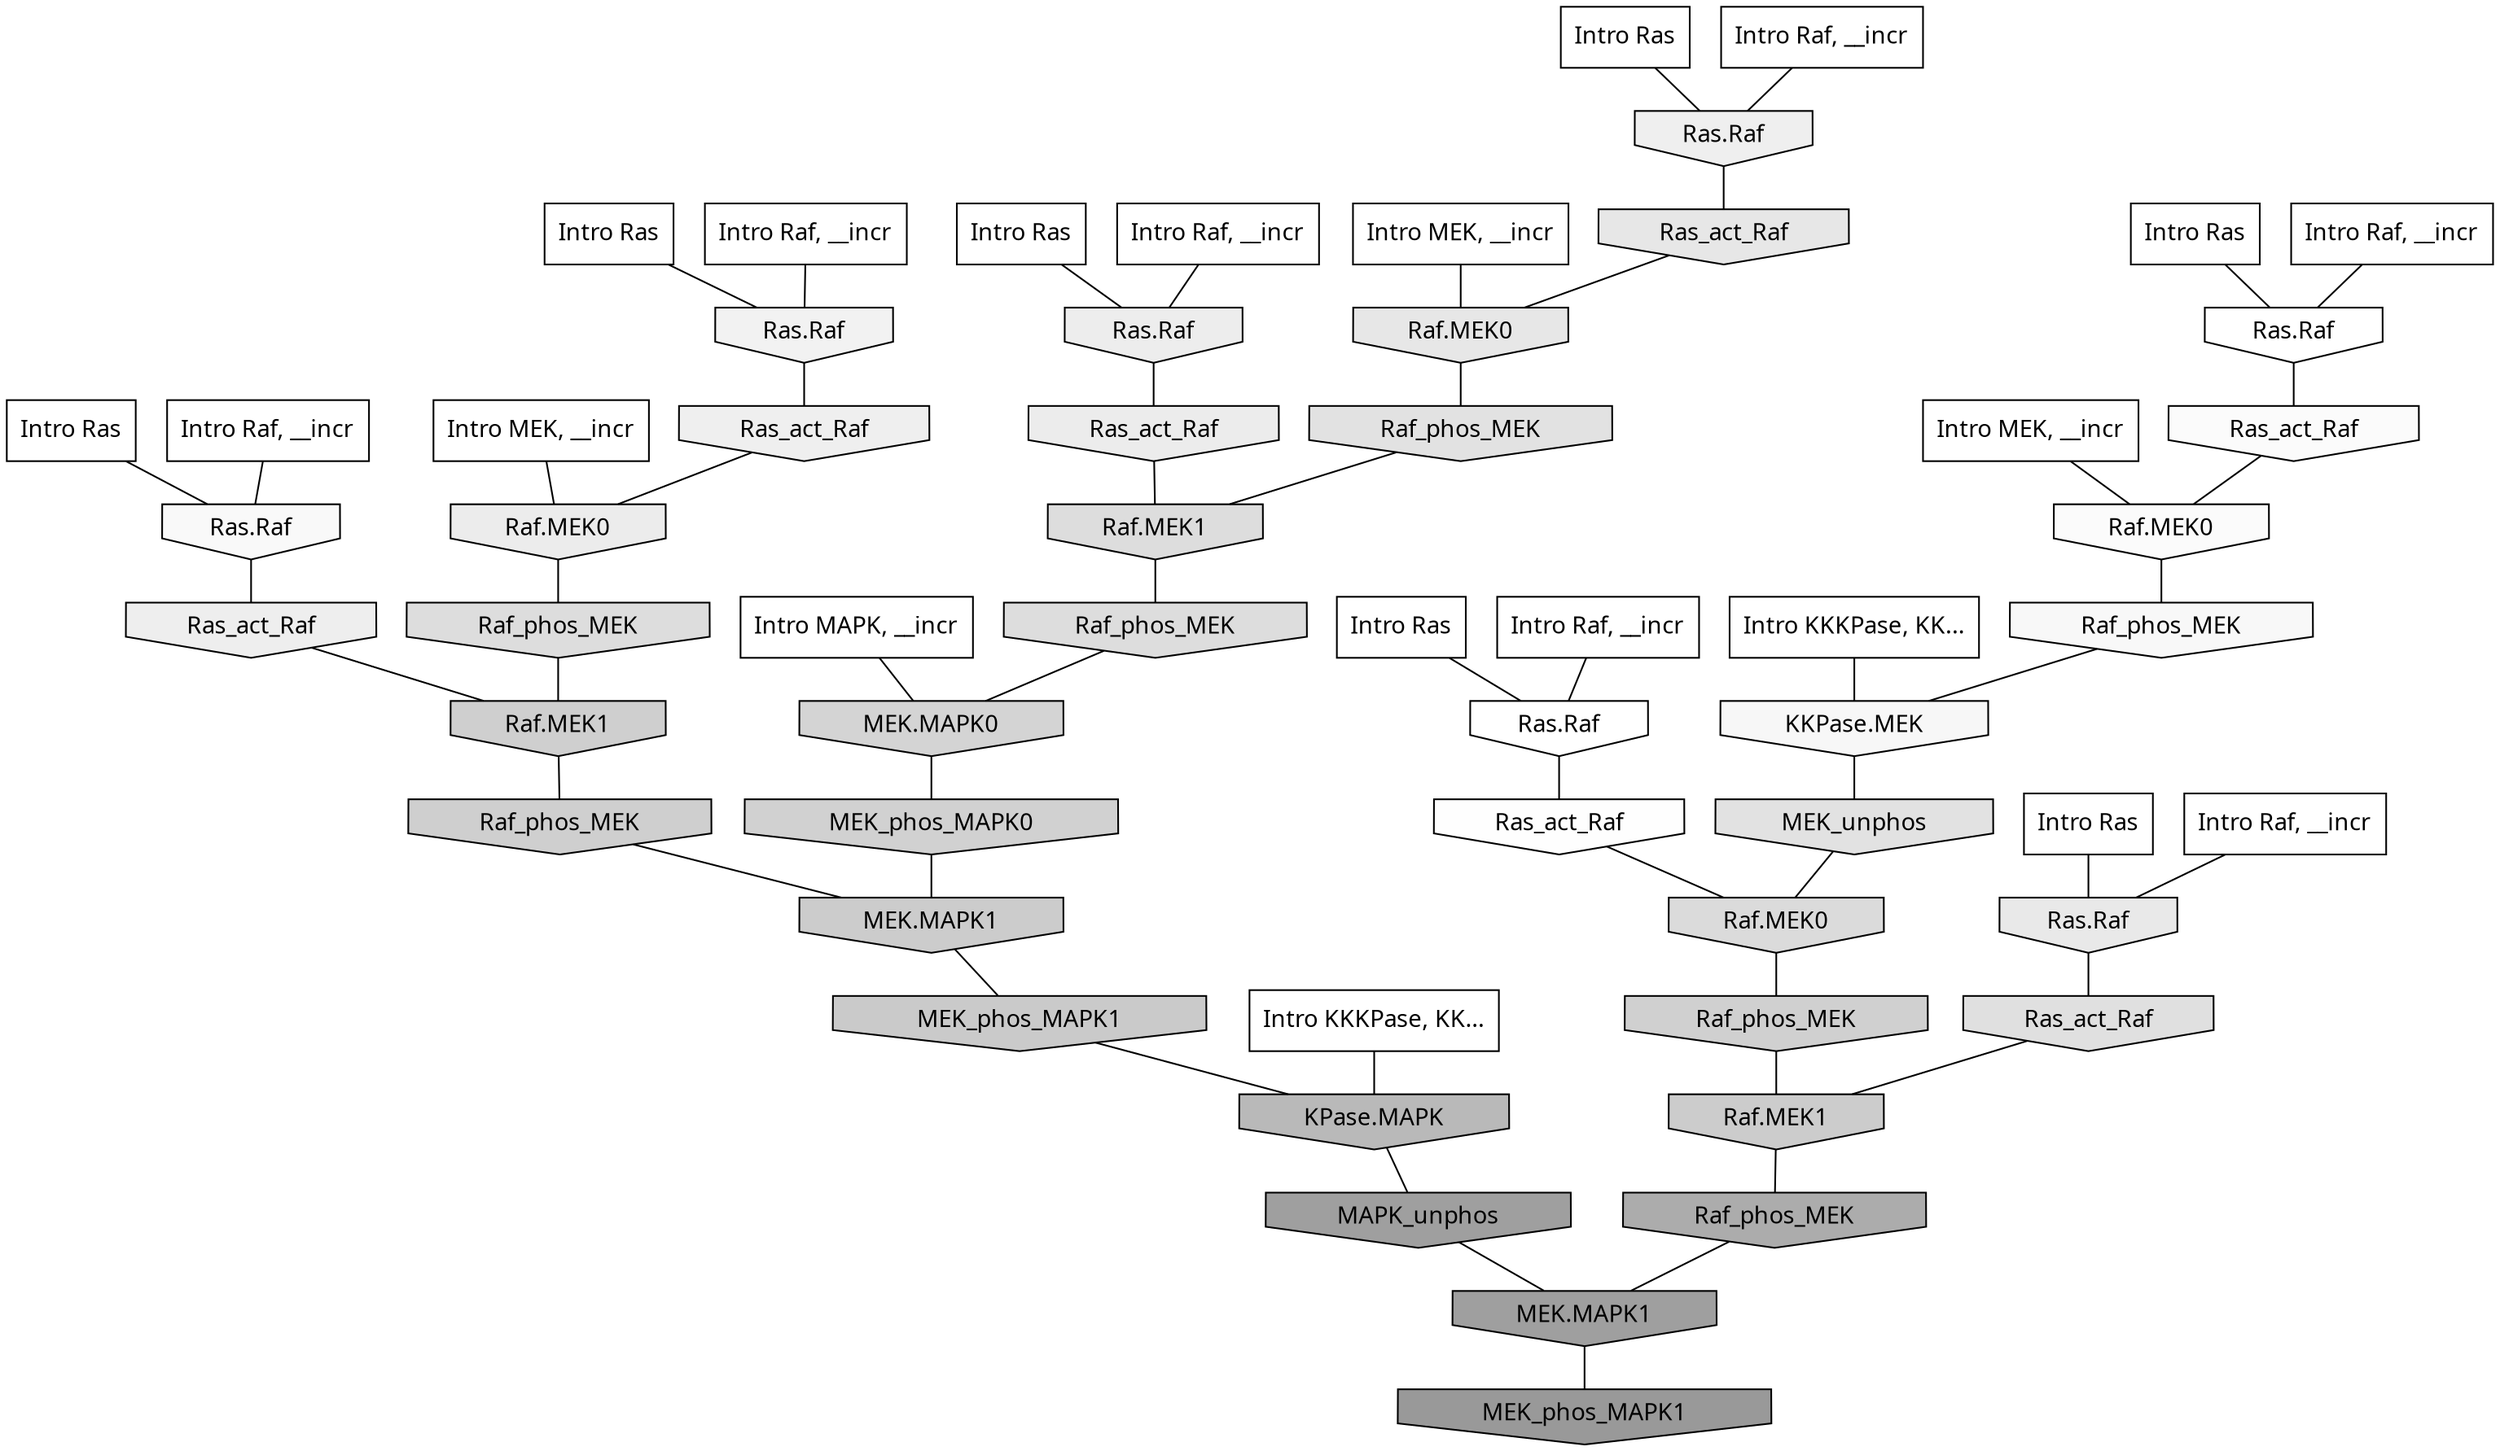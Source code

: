digraph G{
  rankdir="TB";
  ranksep=0.30;
  node [fontname="CMU Serif"];
  edge [fontname="CMU Serif"];
  
  1 [label="Intro Ras", shape=rectangle, style=filled, fillcolor="0.000 0.000 1.000"]
  
  3 [label="Intro Ras", shape=rectangle, style=filled, fillcolor="0.000 0.000 1.000"]
  
  9 [label="Intro Ras", shape=rectangle, style=filled, fillcolor="0.000 0.000 1.000"]
  
  44 [label="Intro Ras", shape=rectangle, style=filled, fillcolor="0.000 0.000 1.000"]
  
  51 [label="Intro Ras", shape=rectangle, style=filled, fillcolor="0.000 0.000 1.000"]
  
  62 [label="Intro Ras", shape=rectangle, style=filled, fillcolor="0.000 0.000 1.000"]
  
  73 [label="Intro Ras", shape=rectangle, style=filled, fillcolor="0.000 0.000 1.000"]
  
  128 [label="Intro Raf, __incr", shape=rectangle, style=filled, fillcolor="0.000 0.000 1.000"]
  
  267 [label="Intro Raf, __incr", shape=rectangle, style=filled, fillcolor="0.000 0.000 1.000"]
  
  495 [label="Intro Raf, __incr", shape=rectangle, style=filled, fillcolor="0.000 0.000 1.000"]
  
  579 [label="Intro Raf, __incr", shape=rectangle, style=filled, fillcolor="0.000 0.000 1.000"]
  
  600 [label="Intro Raf, __incr", shape=rectangle, style=filled, fillcolor="0.000 0.000 1.000"]
  
  713 [label="Intro Raf, __incr", shape=rectangle, style=filled, fillcolor="0.000 0.000 1.000"]
  
  748 [label="Intro Raf, __incr", shape=rectangle, style=filled, fillcolor="0.000 0.000 1.000"]
  
  1548 [label="Intro MEK, __incr", shape=rectangle, style=filled, fillcolor="0.000 0.000 1.000"]
  
  1572 [label="Intro MEK, __incr", shape=rectangle, style=filled, fillcolor="0.000 0.000 1.000"]
  
  1978 [label="Intro MEK, __incr", shape=rectangle, style=filled, fillcolor="0.000 0.000 1.000"]
  
  3075 [label="Intro MAPK, __incr", shape=rectangle, style=filled, fillcolor="0.000 0.000 1.000"]
  
  3174 [label="Intro KKKPase, KK...", shape=rectangle, style=filled, fillcolor="0.000 0.000 1.000"]
  
  3185 [label="Intro KKKPase, KK...", shape=rectangle, style=filled, fillcolor="0.000 0.000 1.000"]
  
  3240 [label="Ras.Raf", shape=invhouse, style=filled, fillcolor="0.000 0.000 1.000"]
  
  3245 [label="Ras.Raf", shape=invhouse, style=filled, fillcolor="0.000 0.000 1.000"]
  
  3367 [label="Ras_act_Raf", shape=invhouse, style=filled, fillcolor="0.000 0.000 0.995"]
  
  3524 [label="Ras_act_Raf", shape=invhouse, style=filled, fillcolor="0.000 0.000 0.981"]
  
  3527 [label="Raf.MEK0", shape=invhouse, style=filled, fillcolor="0.000 0.000 0.981"]
  
  3656 [label="Ras.Raf", shape=invhouse, style=filled, fillcolor="0.000 0.000 0.973"]
  
  3735 [label="Raf_phos_MEK", shape=invhouse, style=filled, fillcolor="0.000 0.000 0.969"]
  
  3789 [label="KKPase.MEK", shape=invhouse, style=filled, fillcolor="0.000 0.000 0.967"]
  
  4359 [label="Ras.Raf", shape=invhouse, style=filled, fillcolor="0.000 0.000 0.946"]
  
  4646 [label="Ras_act_Raf", shape=invhouse, style=filled, fillcolor="0.000 0.000 0.936"]
  
  4655 [label="Ras.Raf", shape=invhouse, style=filled, fillcolor="0.000 0.000 0.936"]
  
  4745 [label="Ras_act_Raf", shape=invhouse, style=filled, fillcolor="0.000 0.000 0.933"]
  
  4907 [label="Ras.Raf", shape=invhouse, style=filled, fillcolor="0.000 0.000 0.928"]
  
  4980 [label="Raf.MEK0", shape=invhouse, style=filled, fillcolor="0.000 0.000 0.925"]
  
  5018 [label="Ras_act_Raf", shape=invhouse, style=filled, fillcolor="0.000 0.000 0.924"]
  
  5458 [label="Ras.Raf", shape=invhouse, style=filled, fillcolor="0.000 0.000 0.911"]
  
  5640 [label="Ras_act_Raf", shape=invhouse, style=filled, fillcolor="0.000 0.000 0.904"]
  
  5644 [label="Raf.MEK0", shape=invhouse, style=filled, fillcolor="0.000 0.000 0.904"]
  
  6355 [label="MEK_unphos", shape=invhouse, style=filled, fillcolor="0.000 0.000 0.885"]
  
  6438 [label="Raf_phos_MEK", shape=invhouse, style=filled, fillcolor="0.000 0.000 0.883"]
  
  6691 [label="Ras_act_Raf", shape=invhouse, style=filled, fillcolor="0.000 0.000 0.878"]
  
  7296 [label="Raf.MEK1", shape=invhouse, style=filled, fillcolor="0.000 0.000 0.867"]
  
  7422 [label="Raf_phos_MEK", shape=invhouse, style=filled, fillcolor="0.000 0.000 0.864"]
  
  7480 [label="Raf_phos_MEK", shape=invhouse, style=filled, fillcolor="0.000 0.000 0.864"]
  
  7917 [label="Raf.MEK0", shape=invhouse, style=filled, fillcolor="0.000 0.000 0.856"]
  
  9819 [label="MEK.MAPK0", shape=invhouse, style=filled, fillcolor="0.000 0.000 0.829"]
  
  10550 [label="MEK_phos_MAPK0", shape=invhouse, style=filled, fillcolor="0.000 0.000 0.820"]
  
  10994 [label="Raf_phos_MEK", shape=invhouse, style=filled, fillcolor="0.000 0.000 0.815"]
  
  11306 [label="Raf.MEK1", shape=invhouse, style=filled, fillcolor="0.000 0.000 0.812"]
  
  11415 [label="Raf_phos_MEK", shape=invhouse, style=filled, fillcolor="0.000 0.000 0.811"]
  
  12768 [label="MEK.MAPK1", shape=invhouse, style=filled, fillcolor="0.000 0.000 0.799"]
  
  12964 [label="Raf.MEK1", shape=invhouse, style=filled, fillcolor="0.000 0.000 0.797"]
  
  13463 [label="MEK_phos_MAPK1", shape=invhouse, style=filled, fillcolor="0.000 0.000 0.792"]
  
  18700 [label="KPase.MAPK", shape=invhouse, style=filled, fillcolor="0.000 0.000 0.723"]
  
  20438 [label="Raf_phos_MEK", shape=invhouse, style=filled, fillcolor="0.000 0.000 0.674"]
  
  21824 [label="MAPK_unphos", shape=invhouse, style=filled, fillcolor="0.000 0.000 0.625"]
  
  21825 [label="MEK.MAPK1", shape=invhouse, style=filled, fillcolor="0.000 0.000 0.625"]
  
  22543 [label="MEK_phos_MAPK1", shape=invhouse, style=filled, fillcolor="0.000 0.000 0.600"]
  
  
  21825 -> 22543 [dir=none, color="0.000 0.000 0.000"] 
  21824 -> 21825 [dir=none, color="0.000 0.000 0.000"] 
  20438 -> 21825 [dir=none, color="0.000 0.000 0.000"] 
  18700 -> 21824 [dir=none, color="0.000 0.000 0.000"] 
  13463 -> 18700 [dir=none, color="0.000 0.000 0.000"] 
  12964 -> 20438 [dir=none, color="0.000 0.000 0.000"] 
  12768 -> 13463 [dir=none, color="0.000 0.000 0.000"] 
  11415 -> 12768 [dir=none, color="0.000 0.000 0.000"] 
  11306 -> 11415 [dir=none, color="0.000 0.000 0.000"] 
  10994 -> 12964 [dir=none, color="0.000 0.000 0.000"] 
  10550 -> 12768 [dir=none, color="0.000 0.000 0.000"] 
  9819 -> 10550 [dir=none, color="0.000 0.000 0.000"] 
  7917 -> 10994 [dir=none, color="0.000 0.000 0.000"] 
  7480 -> 9819 [dir=none, color="0.000 0.000 0.000"] 
  7422 -> 11306 [dir=none, color="0.000 0.000 0.000"] 
  7296 -> 7480 [dir=none, color="0.000 0.000 0.000"] 
  6691 -> 12964 [dir=none, color="0.000 0.000 0.000"] 
  6438 -> 7296 [dir=none, color="0.000 0.000 0.000"] 
  6355 -> 7917 [dir=none, color="0.000 0.000 0.000"] 
  5644 -> 6438 [dir=none, color="0.000 0.000 0.000"] 
  5640 -> 5644 [dir=none, color="0.000 0.000 0.000"] 
  5458 -> 6691 [dir=none, color="0.000 0.000 0.000"] 
  5018 -> 7296 [dir=none, color="0.000 0.000 0.000"] 
  4980 -> 7422 [dir=none, color="0.000 0.000 0.000"] 
  4907 -> 5018 [dir=none, color="0.000 0.000 0.000"] 
  4745 -> 11306 [dir=none, color="0.000 0.000 0.000"] 
  4655 -> 5640 [dir=none, color="0.000 0.000 0.000"] 
  4646 -> 4980 [dir=none, color="0.000 0.000 0.000"] 
  4359 -> 4646 [dir=none, color="0.000 0.000 0.000"] 
  3789 -> 6355 [dir=none, color="0.000 0.000 0.000"] 
  3735 -> 3789 [dir=none, color="0.000 0.000 0.000"] 
  3656 -> 4745 [dir=none, color="0.000 0.000 0.000"] 
  3527 -> 3735 [dir=none, color="0.000 0.000 0.000"] 
  3524 -> 3527 [dir=none, color="0.000 0.000 0.000"] 
  3367 -> 7917 [dir=none, color="0.000 0.000 0.000"] 
  3245 -> 3524 [dir=none, color="0.000 0.000 0.000"] 
  3240 -> 3367 [dir=none, color="0.000 0.000 0.000"] 
  3185 -> 18700 [dir=none, color="0.000 0.000 0.000"] 
  3174 -> 3789 [dir=none, color="0.000 0.000 0.000"] 
  3075 -> 9819 [dir=none, color="0.000 0.000 0.000"] 
  1978 -> 4980 [dir=none, color="0.000 0.000 0.000"] 
  1572 -> 5644 [dir=none, color="0.000 0.000 0.000"] 
  1548 -> 3527 [dir=none, color="0.000 0.000 0.000"] 
  748 -> 4655 [dir=none, color="0.000 0.000 0.000"] 
  713 -> 4359 [dir=none, color="0.000 0.000 0.000"] 
  600 -> 4907 [dir=none, color="0.000 0.000 0.000"] 
  579 -> 3240 [dir=none, color="0.000 0.000 0.000"] 
  495 -> 3245 [dir=none, color="0.000 0.000 0.000"] 
  267 -> 3656 [dir=none, color="0.000 0.000 0.000"] 
  128 -> 5458 [dir=none, color="0.000 0.000 0.000"] 
  73 -> 3656 [dir=none, color="0.000 0.000 0.000"] 
  62 -> 3245 [dir=none, color="0.000 0.000 0.000"] 
  51 -> 4655 [dir=none, color="0.000 0.000 0.000"] 
  44 -> 5458 [dir=none, color="0.000 0.000 0.000"] 
  9 -> 4359 [dir=none, color="0.000 0.000 0.000"] 
  3 -> 4907 [dir=none, color="0.000 0.000 0.000"] 
  1 -> 3240 [dir=none, color="0.000 0.000 0.000"] 
  
  }
